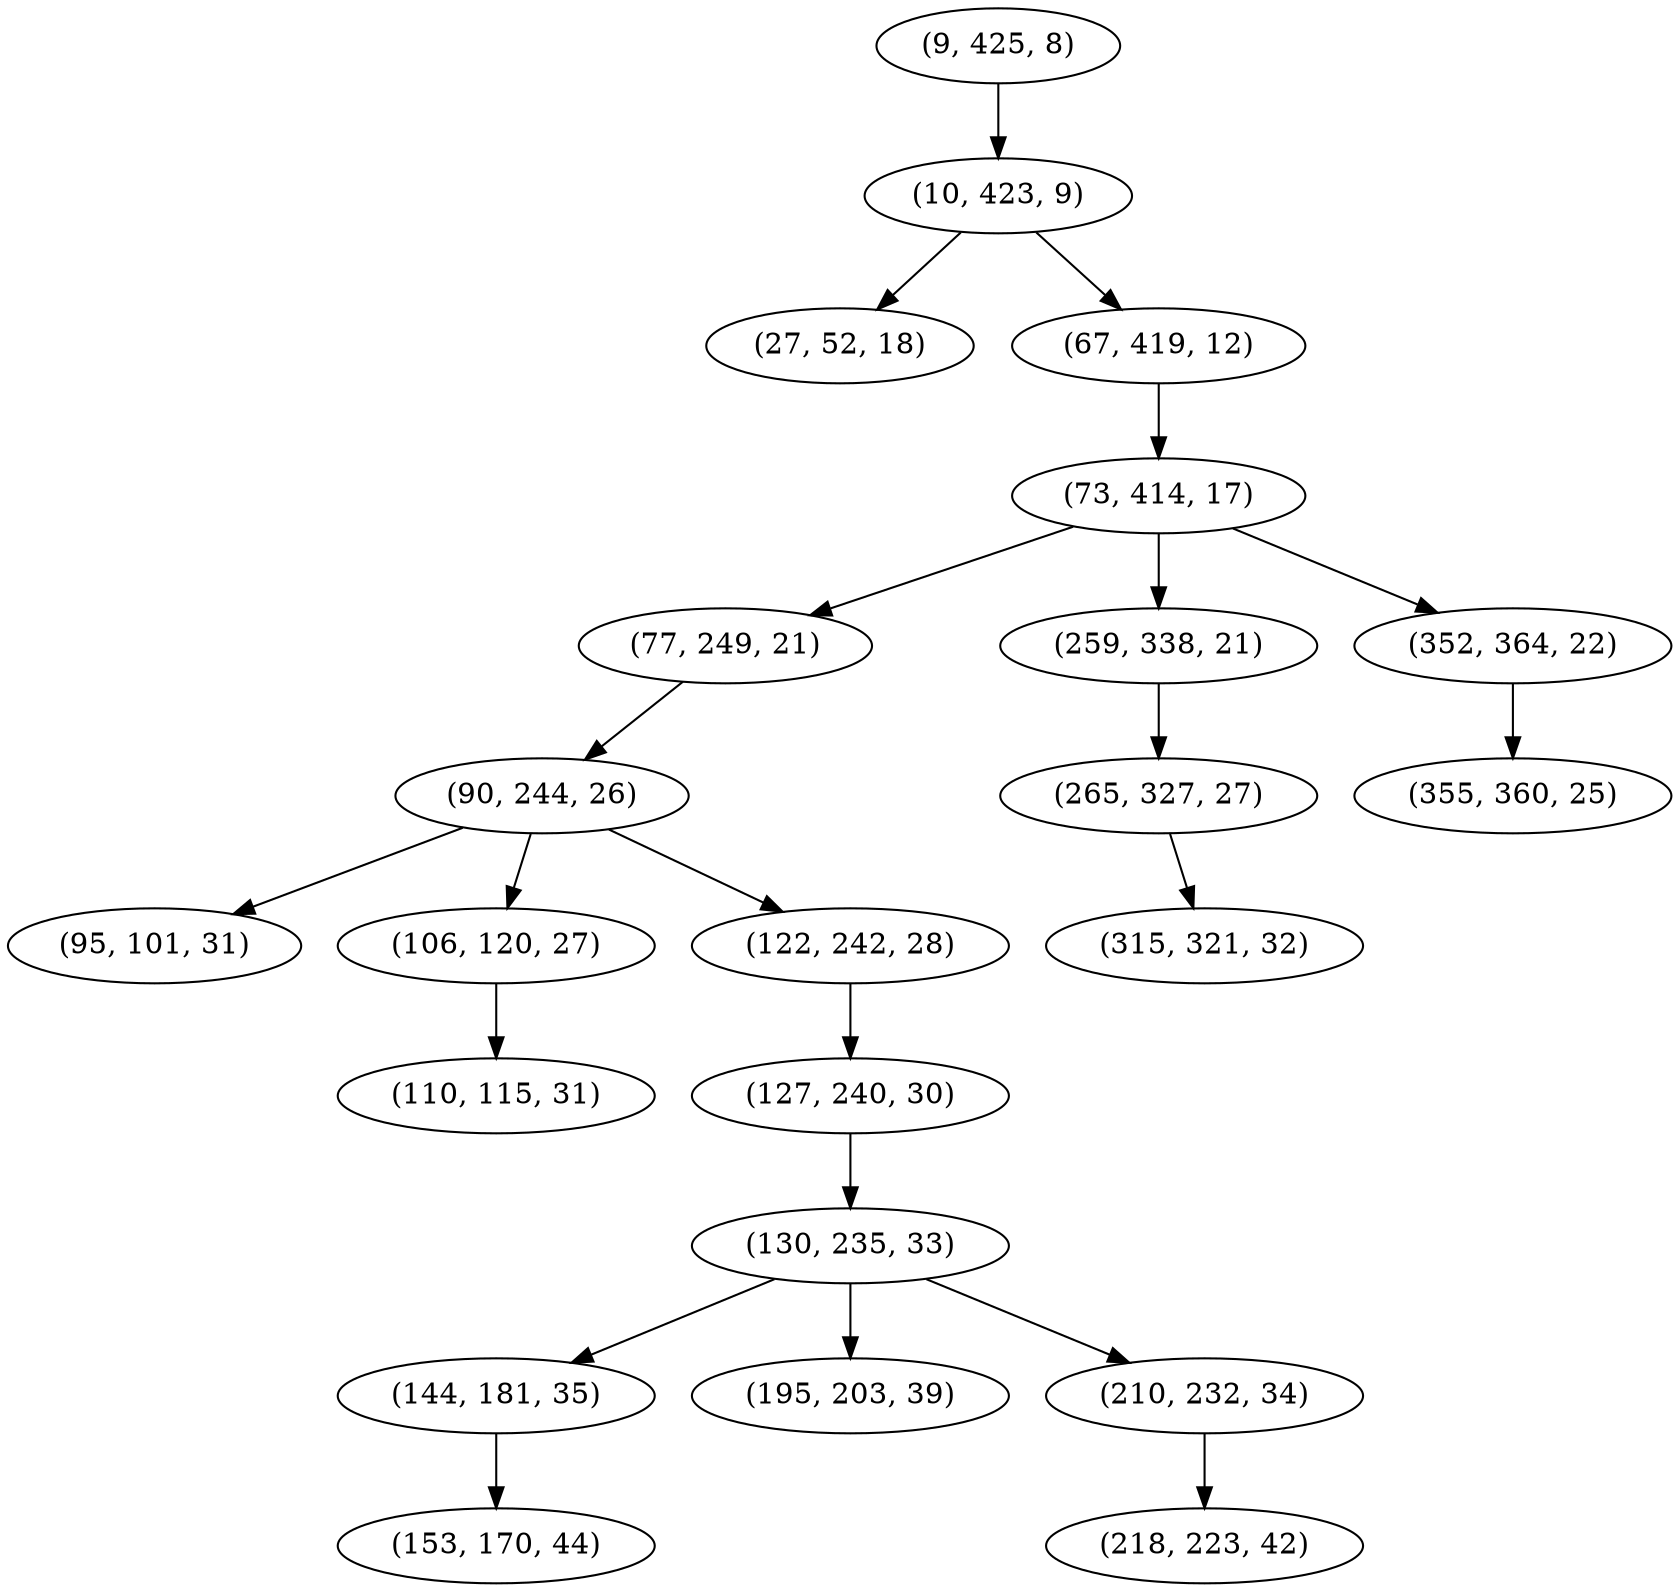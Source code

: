 digraph tree {
    "(9, 425, 8)";
    "(10, 423, 9)";
    "(27, 52, 18)";
    "(67, 419, 12)";
    "(73, 414, 17)";
    "(77, 249, 21)";
    "(90, 244, 26)";
    "(95, 101, 31)";
    "(106, 120, 27)";
    "(110, 115, 31)";
    "(122, 242, 28)";
    "(127, 240, 30)";
    "(130, 235, 33)";
    "(144, 181, 35)";
    "(153, 170, 44)";
    "(195, 203, 39)";
    "(210, 232, 34)";
    "(218, 223, 42)";
    "(259, 338, 21)";
    "(265, 327, 27)";
    "(315, 321, 32)";
    "(352, 364, 22)";
    "(355, 360, 25)";
    "(9, 425, 8)" -> "(10, 423, 9)";
    "(10, 423, 9)" -> "(27, 52, 18)";
    "(10, 423, 9)" -> "(67, 419, 12)";
    "(67, 419, 12)" -> "(73, 414, 17)";
    "(73, 414, 17)" -> "(77, 249, 21)";
    "(73, 414, 17)" -> "(259, 338, 21)";
    "(73, 414, 17)" -> "(352, 364, 22)";
    "(77, 249, 21)" -> "(90, 244, 26)";
    "(90, 244, 26)" -> "(95, 101, 31)";
    "(90, 244, 26)" -> "(106, 120, 27)";
    "(90, 244, 26)" -> "(122, 242, 28)";
    "(106, 120, 27)" -> "(110, 115, 31)";
    "(122, 242, 28)" -> "(127, 240, 30)";
    "(127, 240, 30)" -> "(130, 235, 33)";
    "(130, 235, 33)" -> "(144, 181, 35)";
    "(130, 235, 33)" -> "(195, 203, 39)";
    "(130, 235, 33)" -> "(210, 232, 34)";
    "(144, 181, 35)" -> "(153, 170, 44)";
    "(210, 232, 34)" -> "(218, 223, 42)";
    "(259, 338, 21)" -> "(265, 327, 27)";
    "(265, 327, 27)" -> "(315, 321, 32)";
    "(352, 364, 22)" -> "(355, 360, 25)";
}
